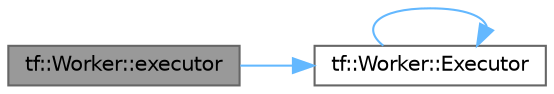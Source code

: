 digraph "tf::Worker::executor"
{
 // LATEX_PDF_SIZE
  bgcolor="transparent";
  edge [fontname=Helvetica,fontsize=10,labelfontname=Helvetica,labelfontsize=10];
  node [fontname=Helvetica,fontsize=10,shape=box,height=0.2,width=0.4];
  rankdir="LR";
  Node1 [id="Node000001",label="tf::Worker::executor",height=0.2,width=0.4,color="gray40", fillcolor="grey60", style="filled", fontcolor="black",tooltip="acquires the associated executor"];
  Node1 -> Node2 [id="edge1_Node000001_Node000002",color="steelblue1",style="solid",tooltip=" "];
  Node2 [id="Node000002",label="tf::Worker::Executor",height=0.2,width=0.4,color="grey40", fillcolor="white", style="filled",URL="$classtf_1_1_worker.html#a763b2f90bc53f92d680a635fe28e858e",tooltip=" "];
  Node2 -> Node2 [id="edge2_Node000002_Node000002",color="steelblue1",style="solid",tooltip=" "];
}

